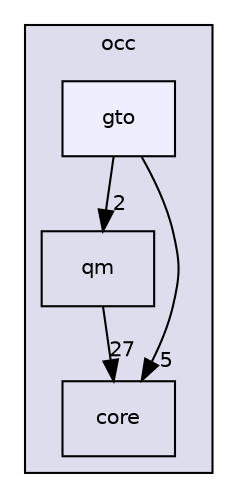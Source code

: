 digraph "/home/runner/work/occ/occ/include/occ/gto" {
  bgcolor=transparent;
  compound=true
  node [ fontsize="10", fontname="Helvetica"];
  edge [ labelfontsize="10", labelfontname="Helvetica"];
  subgraph clusterdir_8b7861ad11e4db9a5e6a6da237b17e56 {
    graph [ bgcolor="#ddddee", pencolor="black", label="occ" fontname="Helvetica", fontsize="10", URL="dir_8b7861ad11e4db9a5e6a6da237b17e56.html"]
  dir_737cf82dfc93877bbe50a83dfe5e1c2d [shape=box label="qm" URL="dir_737cf82dfc93877bbe50a83dfe5e1c2d.html"];
  dir_a9a9bd00ca35510371062c24de1517b5 [shape=box label="core" URL="dir_a9a9bd00ca35510371062c24de1517b5.html"];
  dir_cfc5afc38a17fd298438dc647b813568 [shape=box, label="gto", style="filled", fillcolor="#eeeeff", pencolor="black", URL="dir_cfc5afc38a17fd298438dc647b813568.html"];
  }
  dir_737cf82dfc93877bbe50a83dfe5e1c2d->dir_a9a9bd00ca35510371062c24de1517b5 [headlabel="27", labeldistance=1.5 headhref="dir_000004_000003.html"];
  dir_cfc5afc38a17fd298438dc647b813568->dir_737cf82dfc93877bbe50a83dfe5e1c2d [headlabel="2", labeldistance=1.5 headhref="dir_000009_000004.html"];
  dir_cfc5afc38a17fd298438dc647b813568->dir_a9a9bd00ca35510371062c24de1517b5 [headlabel="5", labeldistance=1.5 headhref="dir_000009_000003.html"];
}
